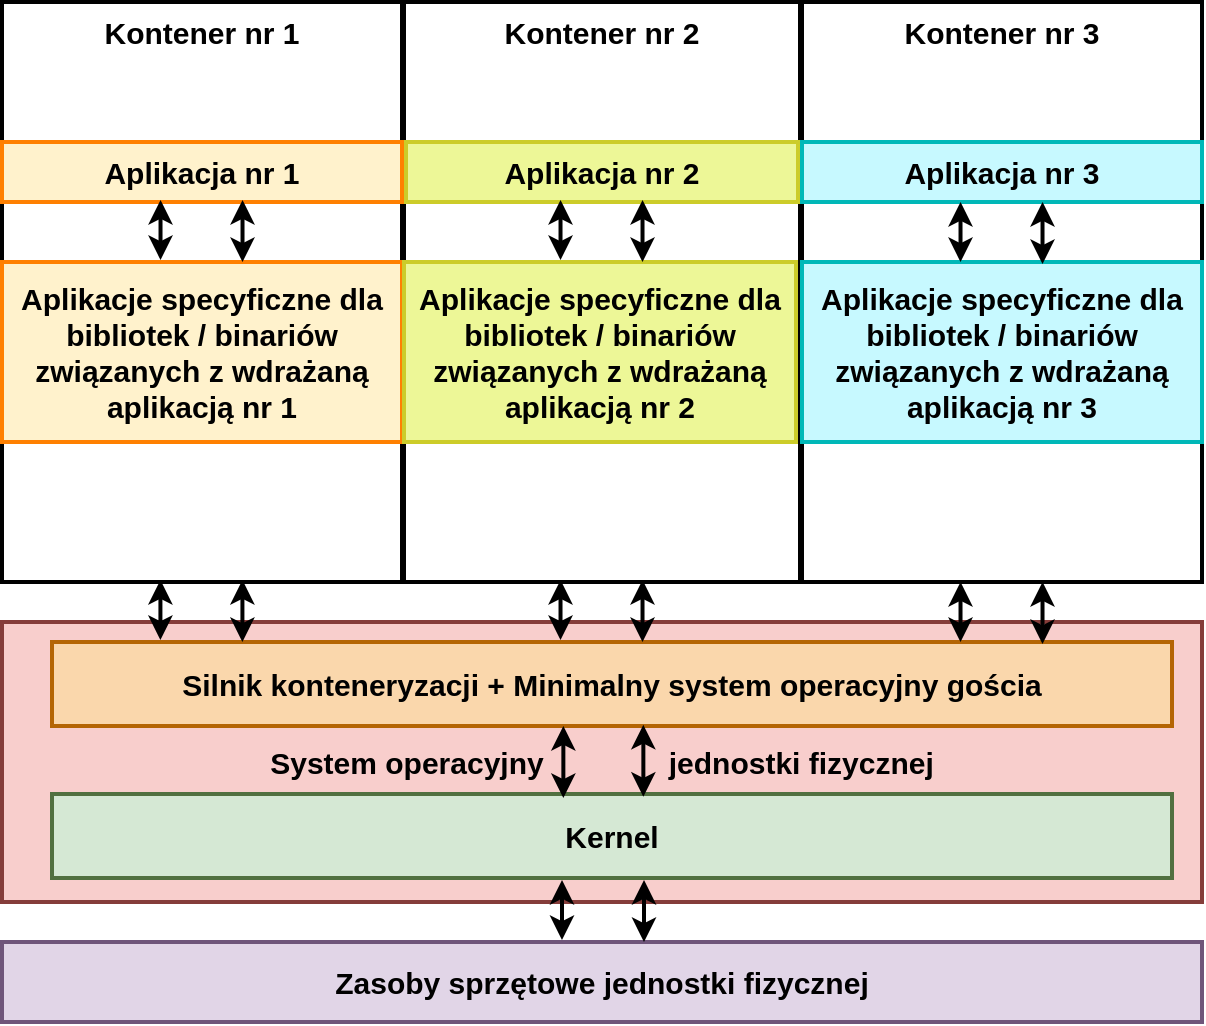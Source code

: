 <mxfile version="14.7.6" type="github">
  <diagram id="-4Z6FOAkE3qTFUZ1h70r" name="Page-1">
    <mxGraphModel dx="485" dy="1373" grid="1" gridSize="10" guides="1" tooltips="1" connect="1" arrows="1" fold="1" page="1" pageScale="1" pageWidth="850" pageHeight="1100" math="0" shadow="0">
      <root>
        <mxCell id="0" />
        <mxCell id="1" parent="0" />
        <mxCell id="olDZwoAkccoX-fCX4pLG-18" value="&lt;b style=&quot;font-size: 15px&quot;&gt;Kontener nr 3&lt;br style=&quot;font-size: 15px&quot;&gt;&lt;/b&gt;" style="rounded=0;whiteSpace=wrap;html=1;fontSize=15;strokeWidth=2;horizontal=1;align=center;verticalAlign=top;" vertex="1" parent="1">
          <mxGeometry x="520" y="40" width="200" height="290" as="geometry" />
        </mxCell>
        <mxCell id="olDZwoAkccoX-fCX4pLG-19" value="&lt;b style=&quot;font-size: 15px&quot;&gt;Kontener nr 2&lt;br style=&quot;font-size: 15px&quot;&gt;&lt;/b&gt;" style="rounded=0;whiteSpace=wrap;html=1;fontSize=15;strokeWidth=2;horizontal=1;align=center;verticalAlign=top;" vertex="1" parent="1">
          <mxGeometry x="321" y="40" width="198" height="290" as="geometry" />
        </mxCell>
        <mxCell id="olDZwoAkccoX-fCX4pLG-20" value="&lt;b style=&quot;font-size: 15px&quot;&gt;Kontener nr 1&lt;br style=&quot;font-size: 15px&quot;&gt;&lt;/b&gt;" style="rounded=0;whiteSpace=wrap;html=1;fontSize=15;strokeWidth=2;horizontal=1;align=center;verticalAlign=top;" vertex="1" parent="1">
          <mxGeometry x="120" y="40" width="200" height="290" as="geometry" />
        </mxCell>
        <mxCell id="olDZwoAkccoX-fCX4pLG-1" value="Zasoby sprzętowe jednostki fizycznej" style="rounded=0;whiteSpace=wrap;html=1;fontStyle=1;fontSize=15;fillColor=#e1d5e7;strokeWidth=2;strokeColor=#6F557A;" vertex="1" parent="1">
          <mxGeometry x="120" y="510" width="600" height="40" as="geometry" />
        </mxCell>
        <mxCell id="olDZwoAkccoX-fCX4pLG-2" value="System operacyjny&amp;nbsp; &amp;nbsp; &amp;nbsp; &amp;nbsp; &amp;nbsp; &amp;nbsp; &amp;nbsp; &amp;nbsp;jednostki fizycznej" style="rounded=0;whiteSpace=wrap;html=1;fontStyle=1;fontSize=15;fillColor=#f8cecc;strokeWidth=2;strokeColor=#853D3A;verticalAlign=middle;" vertex="1" parent="1">
          <mxGeometry x="120" y="350" width="600" height="140" as="geometry" />
        </mxCell>
        <mxCell id="olDZwoAkccoX-fCX4pLG-4" value="Kernel" style="rounded=0;whiteSpace=wrap;html=1;fontStyle=1;fontSize=15;fillColor=#d5e8d4;strokeWidth=2;strokeColor=#517040;" vertex="1" parent="1">
          <mxGeometry x="145" y="436" width="560" height="42" as="geometry" />
        </mxCell>
        <mxCell id="olDZwoAkccoX-fCX4pLG-5" value="&lt;font color=&quot;#000000&quot;&gt;Silnik konteneryzacji + Minimalny system operacyjny gościa&lt;/font&gt;" style="rounded=0;whiteSpace=wrap;html=1;fontStyle=1;fontSize=15;strokeWidth=2;fillColor=#fad7ac;strokeColor=#b46504;" vertex="1" parent="1">
          <mxGeometry x="145" y="360" width="560" height="42" as="geometry" />
        </mxCell>
        <mxCell id="olDZwoAkccoX-fCX4pLG-6" value="" style="endArrow=classic;startArrow=classic;html=1;fontSize=16;strokeWidth=2;" edge="1" parent="1">
          <mxGeometry width="50" height="50" relative="1" as="geometry">
            <mxPoint x="441" y="510" as="sourcePoint" />
            <mxPoint x="441" y="479" as="targetPoint" />
          </mxGeometry>
        </mxCell>
        <mxCell id="olDZwoAkccoX-fCX4pLG-7" value="" style="endArrow=classic;startArrow=classic;html=1;fontSize=16;strokeWidth=2;" edge="1" parent="1">
          <mxGeometry width="50" height="50" relative="1" as="geometry">
            <mxPoint x="400" y="509" as="sourcePoint" />
            <mxPoint x="400" y="479" as="targetPoint" />
          </mxGeometry>
        </mxCell>
        <mxCell id="olDZwoAkccoX-fCX4pLG-8" value="" style="endArrow=classic;startArrow=classic;html=1;fontSize=16;strokeWidth=2;entryX=0.528;entryY=0.986;entryDx=0;entryDy=0;entryPerimeter=0;exitX=0.528;exitY=0.033;exitDx=0;exitDy=0;exitPerimeter=0;" edge="1" parent="1" source="olDZwoAkccoX-fCX4pLG-4" target="olDZwoAkccoX-fCX4pLG-5">
          <mxGeometry width="50" height="50" relative="1" as="geometry">
            <mxPoint x="441" y="420" as="sourcePoint" />
            <mxPoint x="441" y="410" as="targetPoint" />
          </mxGeometry>
        </mxCell>
        <mxCell id="olDZwoAkccoX-fCX4pLG-24" value="" style="endArrow=classic;startArrow=classic;html=1;fontSize=16;strokeWidth=2;" edge="1" parent="1">
          <mxGeometry width="50" height="50" relative="1" as="geometry">
            <mxPoint x="240.21" y="360" as="sourcePoint" />
            <mxPoint x="240.21" y="329" as="targetPoint" />
          </mxGeometry>
        </mxCell>
        <mxCell id="olDZwoAkccoX-fCX4pLG-25" value="" style="endArrow=classic;startArrow=classic;html=1;fontSize=16;strokeWidth=2;" edge="1" parent="1">
          <mxGeometry width="50" height="50" relative="1" as="geometry">
            <mxPoint x="199.21" y="359" as="sourcePoint" />
            <mxPoint x="199.21" y="329" as="targetPoint" />
          </mxGeometry>
        </mxCell>
        <mxCell id="olDZwoAkccoX-fCX4pLG-32" value="" style="endArrow=classic;startArrow=classic;html=1;fontSize=16;strokeWidth=2;entryX=0.528;entryY=0.986;entryDx=0;entryDy=0;entryPerimeter=0;exitX=0.528;exitY=0.033;exitDx=0;exitDy=0;exitPerimeter=0;" edge="1" parent="1">
          <mxGeometry width="50" height="50" relative="1" as="geometry">
            <mxPoint x="400.68" y="437.986" as="sourcePoint" />
            <mxPoint x="400.68" y="402.012" as="targetPoint" />
          </mxGeometry>
        </mxCell>
        <mxCell id="olDZwoAkccoX-fCX4pLG-33" value="Aplikacja nr 1" style="rounded=0;whiteSpace=wrap;html=1;fontStyle=1;fontSize=15;fillColor=#fff2cc;strokeColor=#FF8000;strokeWidth=2;" vertex="1" parent="1">
          <mxGeometry x="120" y="110" width="200" height="30" as="geometry" />
        </mxCell>
        <mxCell id="olDZwoAkccoX-fCX4pLG-34" value="&lt;span style=&quot;font-size: 15px; font-weight: 700;&quot;&gt;Aplikacja nr 2&lt;/span&gt;" style="rounded=0;whiteSpace=wrap;html=1;fillColor=#EDF797;strokeColor=#CCCC29;strokeWidth=2;fontSize=15;" vertex="1" parent="1">
          <mxGeometry x="322" y="110" width="196" height="30" as="geometry" />
        </mxCell>
        <mxCell id="olDZwoAkccoX-fCX4pLG-35" value="&lt;span style=&quot;font-size: 15px; font-weight: 700;&quot;&gt;Aplikacja nr 3&lt;/span&gt;" style="rounded=0;whiteSpace=wrap;html=1;fillColor=#C7F9FF;strokeColor=#00B8B8;strokeWidth=2;fontSize=15;" vertex="1" parent="1">
          <mxGeometry x="520" y="110" width="200" height="30" as="geometry" />
        </mxCell>
        <mxCell id="olDZwoAkccoX-fCX4pLG-36" value="&lt;b&gt;Aplikacje specyficzne dla bibliotek / binariów&lt;br&gt;związanych z wdrażaną aplikacją nr 1&lt;/b&gt;" style="rounded=0;whiteSpace=wrap;html=1;fontStyle=1;fontSize=15;fillColor=#fff2cc;strokeColor=#FF8000;strokeWidth=2;" vertex="1" parent="1">
          <mxGeometry x="120" y="170" width="200" height="90" as="geometry" />
        </mxCell>
        <mxCell id="olDZwoAkccoX-fCX4pLG-37" value="&lt;b&gt;Aplikacje specyficzne dla bibliotek / binariów&lt;br&gt;związanych z wdrażaną aplikacją nr 2&lt;/b&gt;" style="rounded=0;whiteSpace=wrap;html=1;fillColor=#EDF797;strokeColor=#CCCC29;strokeWidth=2;fontSize=15;" vertex="1" parent="1">
          <mxGeometry x="321" y="170" width="196" height="90" as="geometry" />
        </mxCell>
        <mxCell id="olDZwoAkccoX-fCX4pLG-38" value="&lt;b&gt;Aplikacje specyficzne dla bibliotek / binariów&lt;br&gt;związanych z wdrażaną aplikacją nr 3&lt;br&gt;&lt;/b&gt;" style="rounded=0;whiteSpace=wrap;html=1;fillColor=#C7F9FF;strokeColor=#00B8B8;strokeWidth=2;fontSize=15;" vertex="1" parent="1">
          <mxGeometry x="520" y="170" width="200" height="90" as="geometry" />
        </mxCell>
        <mxCell id="olDZwoAkccoX-fCX4pLG-39" value="" style="endArrow=classic;startArrow=classic;html=1;fontSize=16;strokeWidth=2;" edge="1" parent="1">
          <mxGeometry width="50" height="50" relative="1" as="geometry">
            <mxPoint x="440.26" y="170" as="sourcePoint" />
            <mxPoint x="440.26" y="139" as="targetPoint" />
          </mxGeometry>
        </mxCell>
        <mxCell id="olDZwoAkccoX-fCX4pLG-40" value="" style="endArrow=classic;startArrow=classic;html=1;fontSize=16;strokeWidth=2;" edge="1" parent="1">
          <mxGeometry width="50" height="50" relative="1" as="geometry">
            <mxPoint x="399.26" y="169" as="sourcePoint" />
            <mxPoint x="399.26" y="139" as="targetPoint" />
          </mxGeometry>
        </mxCell>
        <mxCell id="olDZwoAkccoX-fCX4pLG-41" value="" style="endArrow=classic;startArrow=classic;html=1;fontSize=16;strokeWidth=2;" edge="1" parent="1">
          <mxGeometry width="50" height="50" relative="1" as="geometry">
            <mxPoint x="240.26" y="170" as="sourcePoint" />
            <mxPoint x="240.26" y="139" as="targetPoint" />
          </mxGeometry>
        </mxCell>
        <mxCell id="olDZwoAkccoX-fCX4pLG-42" value="" style="endArrow=classic;startArrow=classic;html=1;fontSize=16;strokeWidth=2;" edge="1" parent="1">
          <mxGeometry width="50" height="50" relative="1" as="geometry">
            <mxPoint x="199.26" y="169" as="sourcePoint" />
            <mxPoint x="199.26" y="139" as="targetPoint" />
          </mxGeometry>
        </mxCell>
        <mxCell id="olDZwoAkccoX-fCX4pLG-43" value="" style="endArrow=classic;startArrow=classic;html=1;fontSize=16;strokeWidth=2;" edge="1" parent="1">
          <mxGeometry width="50" height="50" relative="1" as="geometry">
            <mxPoint x="640.26" y="171" as="sourcePoint" />
            <mxPoint x="640.26" y="140" as="targetPoint" />
          </mxGeometry>
        </mxCell>
        <mxCell id="olDZwoAkccoX-fCX4pLG-44" value="" style="endArrow=classic;startArrow=classic;html=1;fontSize=16;strokeWidth=2;" edge="1" parent="1">
          <mxGeometry width="50" height="50" relative="1" as="geometry">
            <mxPoint x="599.26" y="170" as="sourcePoint" />
            <mxPoint x="599.26" y="140" as="targetPoint" />
          </mxGeometry>
        </mxCell>
        <mxCell id="olDZwoAkccoX-fCX4pLG-45" value="" style="endArrow=classic;startArrow=classic;html=1;fontSize=16;strokeWidth=2;" edge="1" parent="1">
          <mxGeometry width="50" height="50" relative="1" as="geometry">
            <mxPoint x="440.26" y="360" as="sourcePoint" />
            <mxPoint x="440.26" y="329" as="targetPoint" />
          </mxGeometry>
        </mxCell>
        <mxCell id="olDZwoAkccoX-fCX4pLG-46" value="" style="endArrow=classic;startArrow=classic;html=1;fontSize=16;strokeWidth=2;" edge="1" parent="1">
          <mxGeometry width="50" height="50" relative="1" as="geometry">
            <mxPoint x="399.26" y="359" as="sourcePoint" />
            <mxPoint x="399.26" y="329" as="targetPoint" />
          </mxGeometry>
        </mxCell>
        <mxCell id="olDZwoAkccoX-fCX4pLG-47" value="" style="endArrow=classic;startArrow=classic;html=1;fontSize=16;strokeWidth=2;" edge="1" parent="1">
          <mxGeometry width="50" height="50" relative="1" as="geometry">
            <mxPoint x="640.26" y="361" as="sourcePoint" />
            <mxPoint x="640.26" y="330" as="targetPoint" />
          </mxGeometry>
        </mxCell>
        <mxCell id="olDZwoAkccoX-fCX4pLG-48" value="" style="endArrow=classic;startArrow=classic;html=1;fontSize=16;strokeWidth=2;" edge="1" parent="1">
          <mxGeometry width="50" height="50" relative="1" as="geometry">
            <mxPoint x="599.26" y="360" as="sourcePoint" />
            <mxPoint x="599.26" y="330" as="targetPoint" />
          </mxGeometry>
        </mxCell>
      </root>
    </mxGraphModel>
  </diagram>
</mxfile>
